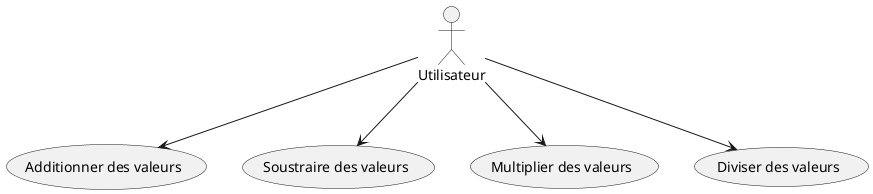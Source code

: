 @startuml
    Utilisateur --> (Additionner des valeurs)
    Utilisateur --> (Soustraire des valeurs)
    Utilisateur --> (Multiplier des valeurs)
    Utilisateur --> (Diviser des valeurs)
@enduml
